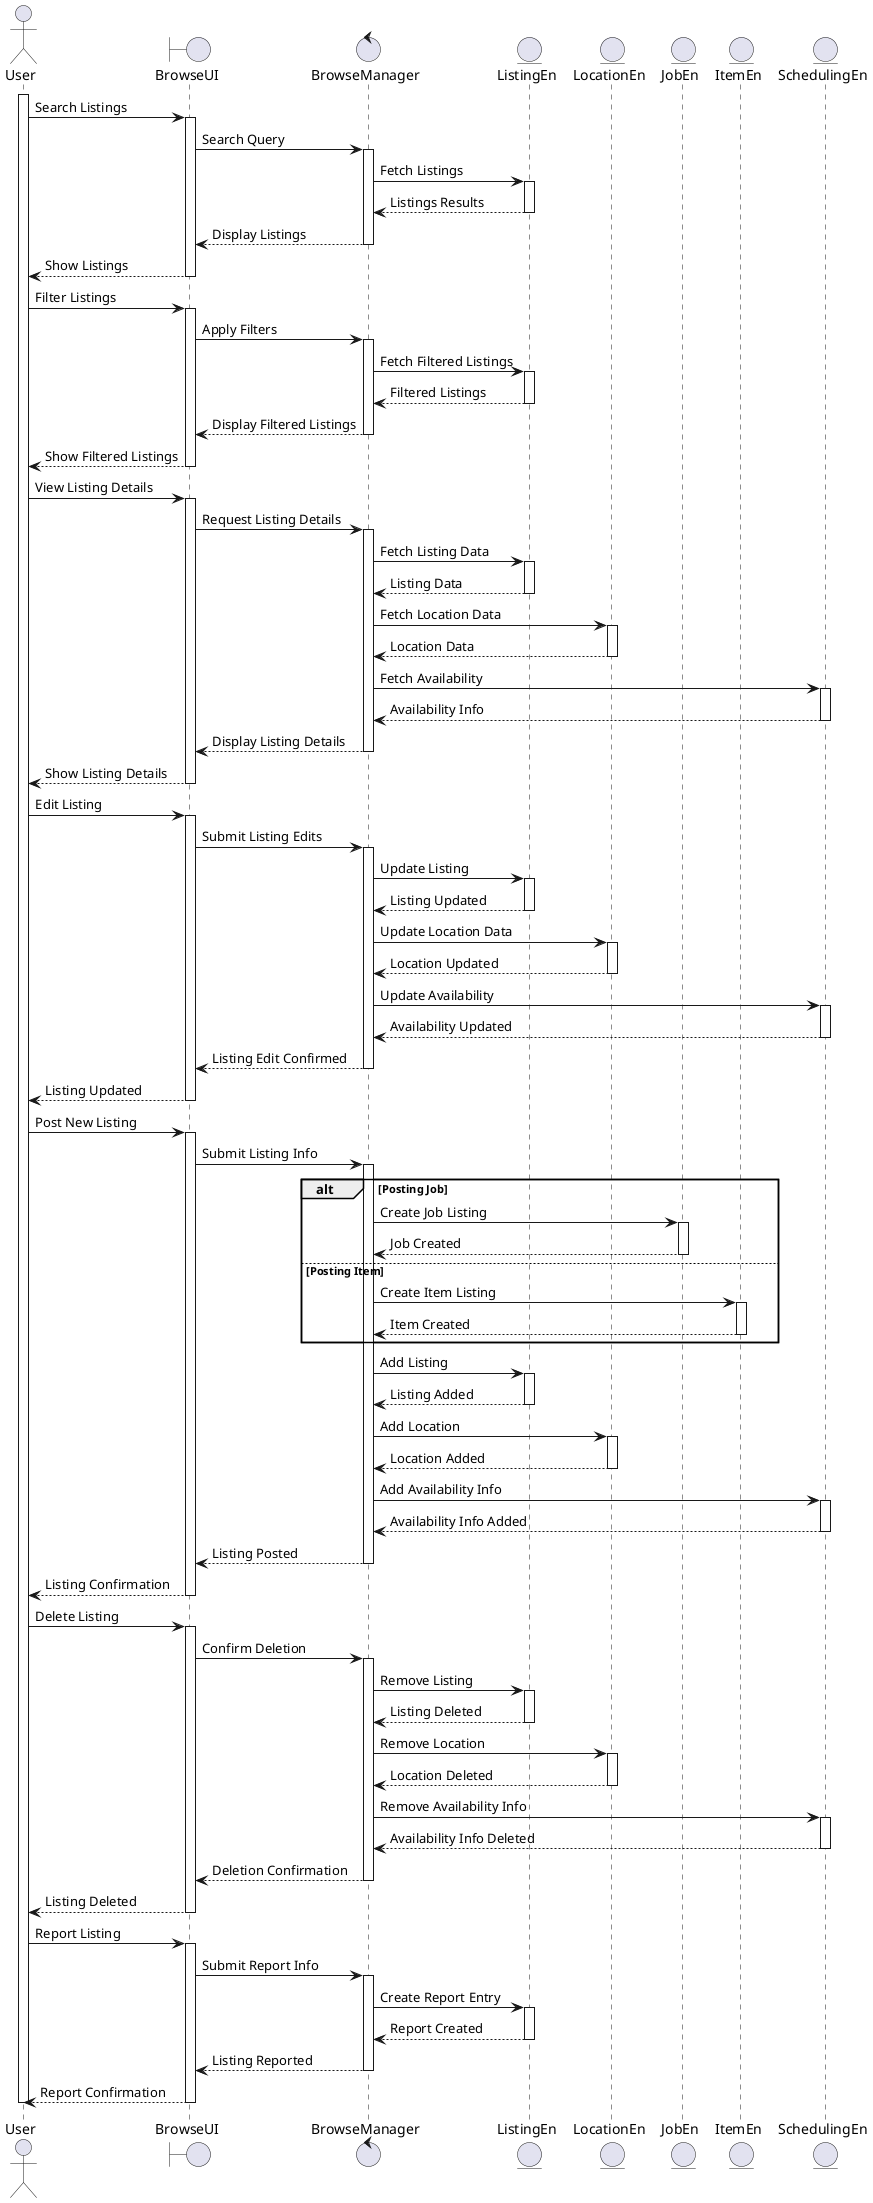 @startuml
actor User as U
boundary BrowseUI as BUI
control BrowseManager as BM
entity ListingEn as L
entity LocationEn as Loc
entity JobEn as Job
entity ItemEn as Item
entity SchedulingEn as Sched

activate U

'User searching listings
U -> BUI : Search Listings
activate BUI
BUI -> BM : Search Query
activate BM
BM -> L : Fetch Listings
activate L
L --> BM : Listings Results
deactivate L
BM --> BUI : Display Listings
deactivate BM
BUI --> U : Show Listings
deactivate BUI

'User filtering listings
U -> BUI : Filter Listings
activate BUI
BUI -> BM : Apply Filters
activate BM
BM -> L : Fetch Filtered Listings
activate L
L --> BM : Filtered Listings
deactivate L
BM --> BUI : Display Filtered Listings
deactivate BM
BUI --> U : Show Filtered Listings
deactivate BUI

'User viewing a listing
U -> BUI : View Listing Details
activate BUI
BUI -> BM : Request Listing Details
activate BM
BM -> L : Fetch Listing Data
activate L
L --> BM : Listing Data
deactivate L
BM -> Loc : Fetch Location Data
activate Loc
Loc --> BM : Location Data
deactivate Loc
'Branching to fetch availability from Scheduling
BM -> Sched : Fetch Availability
activate Sched
Sched --> BM : Availability Info
deactivate Sched
BM --> BUI : Display Listing Details
deactivate BM
BUI --> U : Show Listing Details
deactivate BUI

'User editing a listing
U -> BUI : Edit Listing
activate BUI
BUI -> BM : Submit Listing Edits
activate BM
BM -> L : Update Listing
activate L
L --> BM : Listing Updated
deactivate L
BM -> Loc : Update Location Data
activate Loc
Loc --> BM : Location Updated
deactivate Loc
'Branching to fetch availability from Scheduling
BM -> Sched : Update Availability
activate Sched
Sched --> BM : Availability Updated
deactivate Sched
BM --> BUI : Listing Edit Confirmed
deactivate BM
BUI --> U : Listing Updated
deactivate BUI

'User posting a new listing (Job/Item)
U -> BUI : Post New Listing
activate BUI
BUI -> BM : Submit Listing Info
activate BM
alt Posting Job
    BM -> Job : Create Job Listing
    activate Job
    Job --> BM : Job Created
    deactivate Job
else Posting Item
    BM -> Item : Create Item Listing
    activate Item
    Item --> BM : Item Created
    deactivate Item
end
BM -> L : Add Listing
activate L
L --> BM : Listing Added
deactivate L
BM -> Loc : Add Location
activate Loc
Loc --> BM : Location Added
deactivate Loc
'Branching to fetch availability from Scheduling
BM -> Sched : Add Availability Info
activate Sched
Sched --> BM : Availability Info Added
deactivate Sched
BM --> BUI : Listing Posted
deactivate BM
BUI --> U : Listing Confirmation
deactivate BUI

'User deleting a listing
U -> BUI : Delete Listing
activate BUI
BUI -> BM : Confirm Deletion
activate BM
BM -> L : Remove Listing
activate L
L --> BM : Listing Deleted
deactivate L
BM -> Loc : Remove Location
activate Loc
Loc --> BM : Location Deleted
deactivate Loc
'Branching to fetch availability from Scheduling
BM -> Sched : Remove Availability Info
activate Sched
Sched --> BM : Availability Info Deleted
deactivate Sched
BM --> BUI : Deletion Confirmation
deactivate BM
BUI --> U : Listing Deleted
deactivate BUI

'User reporting a listing
U -> BUI : Report Listing
activate BUI
BUI -> BM : Submit Report Info
activate BM
BM -> L : Create Report Entry
activate L
L --> BM : Report Created
deactivate L
BM --> BUI : Listing Reported
deactivate BM
BUI --> U : Report Confirmation
deactivate BUI

deactivate U
@enduml
